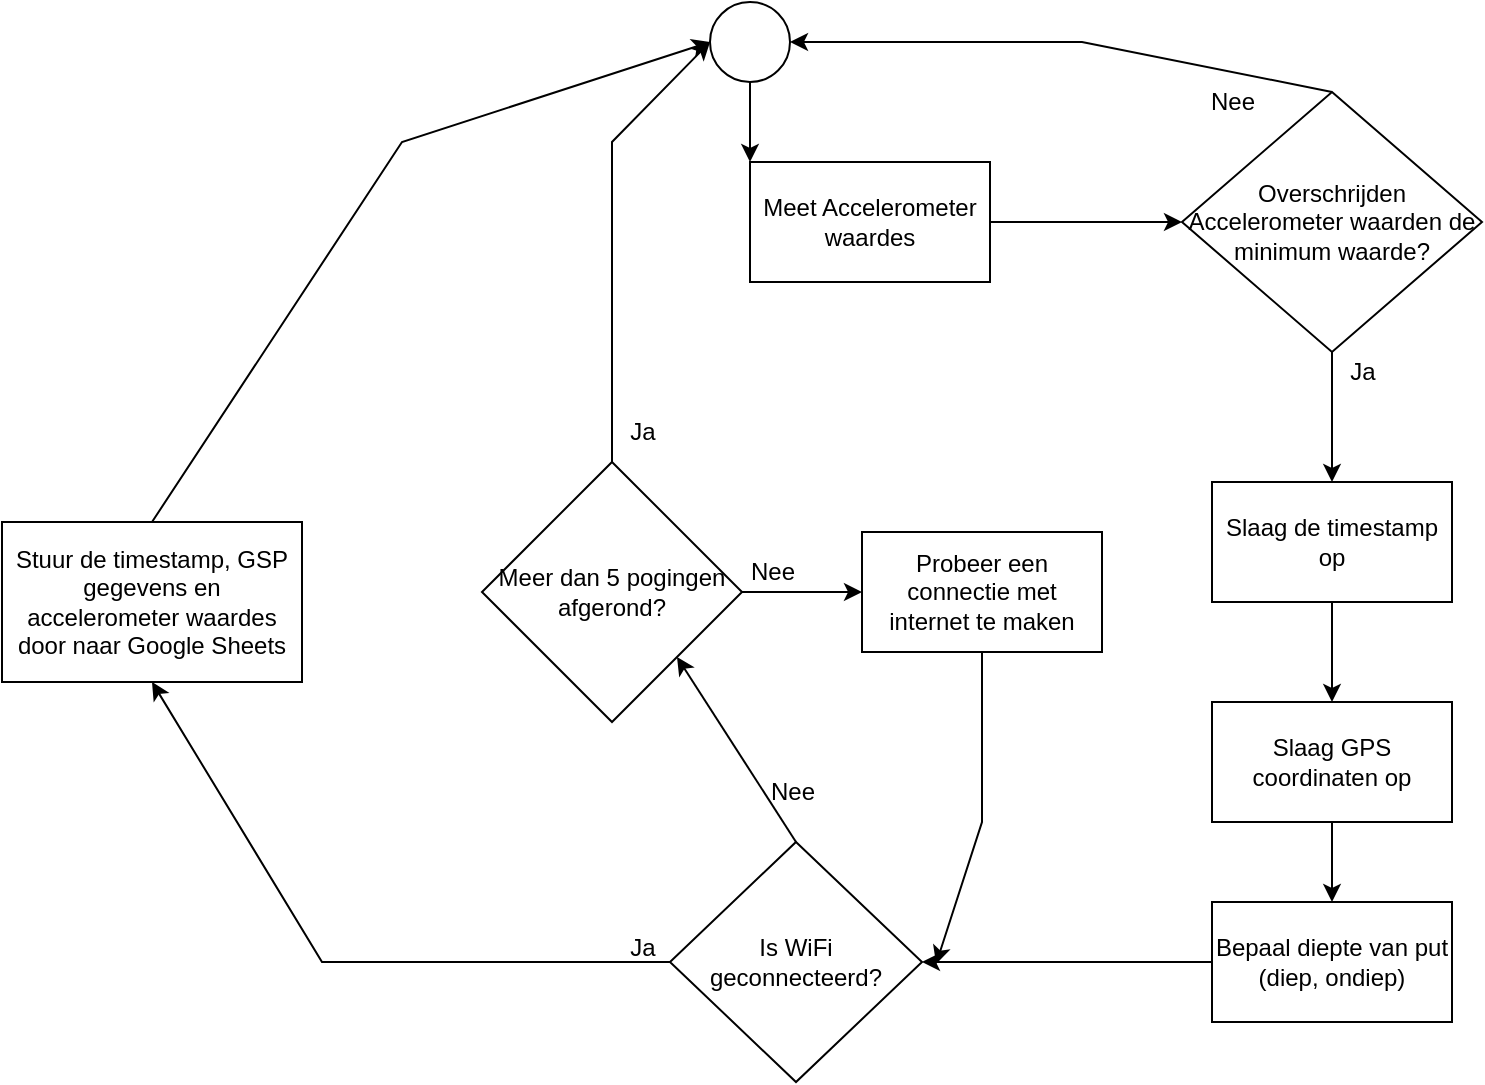 <mxfile version="24.2.0" type="device">
  <diagram name="Page-1" id="YgMWZAHALEPImeOwxwuO">
    <mxGraphModel dx="1114" dy="592" grid="1" gridSize="10" guides="1" tooltips="1" connect="1" arrows="1" fold="1" page="1" pageScale="1" pageWidth="827" pageHeight="1169" math="0" shadow="0">
      <root>
        <mxCell id="0" />
        <mxCell id="1" parent="0" />
        <mxCell id="h7UATX0mUAIy__2IfEA--1" value="" style="ellipse;whiteSpace=wrap;html=1;aspect=fixed;" parent="1" vertex="1">
          <mxGeometry x="394" width="40" height="40" as="geometry" />
        </mxCell>
        <mxCell id="h7UATX0mUAIy__2IfEA--3" value="Meet Accelerometer waardes" style="rounded=0;whiteSpace=wrap;html=1;" parent="1" vertex="1">
          <mxGeometry x="414" y="80" width="120" height="60" as="geometry" />
        </mxCell>
        <mxCell id="h7UATX0mUAIy__2IfEA--5" value="Overschrijden Accelerometer waarden de minimum waarde?" style="rhombus;whiteSpace=wrap;html=1;" parent="1" vertex="1">
          <mxGeometry x="630" y="45" width="150" height="130" as="geometry" />
        </mxCell>
        <mxCell id="h7UATX0mUAIy__2IfEA--6" value="Slaag GPS coordinaten op" style="rounded=0;whiteSpace=wrap;html=1;" parent="1" vertex="1">
          <mxGeometry x="645" y="350" width="120" height="60" as="geometry" />
        </mxCell>
        <mxCell id="h7UATX0mUAIy__2IfEA--7" value="" style="endArrow=classic;html=1;rounded=0;exitX=0.5;exitY=1;exitDx=0;exitDy=0;entryX=0;entryY=0;entryDx=0;entryDy=0;" parent="1" source="h7UATX0mUAIy__2IfEA--1" target="h7UATX0mUAIy__2IfEA--3" edge="1">
          <mxGeometry width="50" height="50" relative="1" as="geometry">
            <mxPoint x="230" y="240" as="sourcePoint" />
            <mxPoint x="280" y="190" as="targetPoint" />
          </mxGeometry>
        </mxCell>
        <mxCell id="h7UATX0mUAIy__2IfEA--8" value="" style="endArrow=classic;html=1;rounded=0;entryX=0;entryY=0.5;entryDx=0;entryDy=0;exitX=1;exitY=0.5;exitDx=0;exitDy=0;" parent="1" source="h7UATX0mUAIy__2IfEA--3" target="h7UATX0mUAIy__2IfEA--5" edge="1">
          <mxGeometry width="50" height="50" relative="1" as="geometry">
            <mxPoint x="590" y="150" as="sourcePoint" />
            <mxPoint x="640" y="100" as="targetPoint" />
          </mxGeometry>
        </mxCell>
        <mxCell id="h7UATX0mUAIy__2IfEA--9" value="" style="endArrow=classic;html=1;rounded=0;entryX=1;entryY=0.5;entryDx=0;entryDy=0;exitX=0.5;exitY=0;exitDx=0;exitDy=0;" parent="1" source="h7UATX0mUAIy__2IfEA--5" target="h7UATX0mUAIy__2IfEA--1" edge="1">
          <mxGeometry width="50" height="50" relative="1" as="geometry">
            <mxPoint x="690" y="170" as="sourcePoint" />
            <mxPoint x="610" y="50" as="targetPoint" />
            <Array as="points">
              <mxPoint x="580" y="20" />
            </Array>
          </mxGeometry>
        </mxCell>
        <mxCell id="h7UATX0mUAIy__2IfEA--10" value="Nee" style="text;html=1;align=center;verticalAlign=middle;resizable=0;points=[];autosize=1;strokeColor=none;fillColor=none;" parent="1" vertex="1">
          <mxGeometry x="630" y="35" width="50" height="30" as="geometry" />
        </mxCell>
        <mxCell id="h7UATX0mUAIy__2IfEA--11" value="" style="endArrow=classic;html=1;rounded=0;entryX=0.5;entryY=0;entryDx=0;entryDy=0;exitX=0.5;exitY=1;exitDx=0;exitDy=0;" parent="1" source="h7UATX0mUAIy__2IfEA--25" target="h7UATX0mUAIy__2IfEA--6" edge="1">
          <mxGeometry width="50" height="50" relative="1" as="geometry">
            <mxPoint x="680" y="310" as="sourcePoint" />
            <mxPoint x="685" y="320" as="targetPoint" />
          </mxGeometry>
        </mxCell>
        <mxCell id="h7UATX0mUAIy__2IfEA--12" value="Bepaal diepte van put&lt;div&gt;(diep, ondiep)&lt;/div&gt;" style="rounded=0;whiteSpace=wrap;html=1;" parent="1" vertex="1">
          <mxGeometry x="645" y="450" width="120" height="60" as="geometry" />
        </mxCell>
        <mxCell id="h7UATX0mUAIy__2IfEA--14" value="Ja" style="text;html=1;align=center;verticalAlign=middle;resizable=0;points=[];autosize=1;strokeColor=none;fillColor=none;" parent="1" vertex="1">
          <mxGeometry x="700" y="170" width="40" height="30" as="geometry" />
        </mxCell>
        <mxCell id="h7UATX0mUAIy__2IfEA--15" value="" style="endArrow=classic;html=1;rounded=0;exitX=0.5;exitY=1;exitDx=0;exitDy=0;entryX=0.5;entryY=0;entryDx=0;entryDy=0;" parent="1" source="h7UATX0mUAIy__2IfEA--6" target="h7UATX0mUAIy__2IfEA--12" edge="1">
          <mxGeometry width="50" height="50" relative="1" as="geometry">
            <mxPoint x="510" y="440" as="sourcePoint" />
            <mxPoint x="560" y="390" as="targetPoint" />
          </mxGeometry>
        </mxCell>
        <mxCell id="h7UATX0mUAIy__2IfEA--16" value="Is WiFi geconnecteerd?" style="rhombus;whiteSpace=wrap;html=1;" parent="1" vertex="1">
          <mxGeometry x="374" y="420" width="126" height="120" as="geometry" />
        </mxCell>
        <mxCell id="h7UATX0mUAIy__2IfEA--17" value="" style="endArrow=classic;html=1;rounded=0;exitX=0;exitY=0.5;exitDx=0;exitDy=0;entryX=1;entryY=0.5;entryDx=0;entryDy=0;" parent="1" source="h7UATX0mUAIy__2IfEA--12" target="h7UATX0mUAIy__2IfEA--16" edge="1">
          <mxGeometry width="50" height="50" relative="1" as="geometry">
            <mxPoint x="550" y="500" as="sourcePoint" />
            <mxPoint x="600" y="450" as="targetPoint" />
          </mxGeometry>
        </mxCell>
        <mxCell id="h7UATX0mUAIy__2IfEA--18" value="Meer dan 5 pogingen afgerond?" style="rhombus;whiteSpace=wrap;html=1;" parent="1" vertex="1">
          <mxGeometry x="280" y="230" width="130" height="130" as="geometry" />
        </mxCell>
        <mxCell id="h7UATX0mUAIy__2IfEA--19" value="" style="endArrow=classic;html=1;rounded=0;exitX=0.5;exitY=0;exitDx=0;exitDy=0;entryX=1;entryY=1;entryDx=0;entryDy=0;" parent="1" source="h7UATX0mUAIy__2IfEA--16" target="h7UATX0mUAIy__2IfEA--18" edge="1">
          <mxGeometry width="50" height="50" relative="1" as="geometry">
            <mxPoint x="440" y="400" as="sourcePoint" />
            <mxPoint x="380" y="340" as="targetPoint" />
          </mxGeometry>
        </mxCell>
        <mxCell id="h7UATX0mUAIy__2IfEA--20" value="Nee" style="text;html=1;align=center;verticalAlign=middle;resizable=0;points=[];autosize=1;strokeColor=none;fillColor=none;" parent="1" vertex="1">
          <mxGeometry x="410" y="380" width="50" height="30" as="geometry" />
        </mxCell>
        <mxCell id="h7UATX0mUAIy__2IfEA--21" value="Probeer een connectie met internet te maken" style="rounded=0;whiteSpace=wrap;html=1;" parent="1" vertex="1">
          <mxGeometry x="470" y="265" width="120" height="60" as="geometry" />
        </mxCell>
        <mxCell id="h7UATX0mUAIy__2IfEA--22" value="" style="endArrow=classic;html=1;rounded=0;exitX=1;exitY=0.5;exitDx=0;exitDy=0;entryX=0;entryY=0.5;entryDx=0;entryDy=0;" parent="1" source="h7UATX0mUAIy__2IfEA--18" target="h7UATX0mUAIy__2IfEA--21" edge="1">
          <mxGeometry width="50" height="50" relative="1" as="geometry">
            <mxPoint x="410" y="250" as="sourcePoint" />
            <mxPoint x="460" y="200" as="targetPoint" />
          </mxGeometry>
        </mxCell>
        <mxCell id="h7UATX0mUAIy__2IfEA--23" value="" style="endArrow=classic;html=1;rounded=0;exitX=0.5;exitY=1;exitDx=0;exitDy=0;entryX=1.056;entryY=0.508;entryDx=0;entryDy=0;entryPerimeter=0;" parent="1" source="h7UATX0mUAIy__2IfEA--21" target="h7UATX0mUAIy__2IfEA--16" edge="1">
          <mxGeometry width="50" height="50" relative="1" as="geometry">
            <mxPoint x="530" y="400" as="sourcePoint" />
            <mxPoint x="580" y="350" as="targetPoint" />
            <Array as="points">
              <mxPoint x="530" y="410" />
            </Array>
          </mxGeometry>
        </mxCell>
        <mxCell id="h7UATX0mUAIy__2IfEA--24" value="Stuur de timestamp, GSP gegevens en accelerometer waardes door naar Google Sheets" style="rounded=0;whiteSpace=wrap;html=1;" parent="1" vertex="1">
          <mxGeometry x="40" y="260" width="150" height="80" as="geometry" />
        </mxCell>
        <mxCell id="h7UATX0mUAIy__2IfEA--25" value="Slaag de timestamp op" style="rounded=0;whiteSpace=wrap;html=1;" parent="1" vertex="1">
          <mxGeometry x="645" y="240" width="120" height="60" as="geometry" />
        </mxCell>
        <mxCell id="h7UATX0mUAIy__2IfEA--26" value="" style="endArrow=classic;html=1;rounded=0;exitX=0.5;exitY=1;exitDx=0;exitDy=0;entryX=0.5;entryY=0;entryDx=0;entryDy=0;" parent="1" source="h7UATX0mUAIy__2IfEA--5" target="h7UATX0mUAIy__2IfEA--25" edge="1">
          <mxGeometry width="50" height="50" relative="1" as="geometry">
            <mxPoint x="600" y="240" as="sourcePoint" />
            <mxPoint x="650" y="190" as="targetPoint" />
          </mxGeometry>
        </mxCell>
        <mxCell id="h7UATX0mUAIy__2IfEA--27" value="Nee" style="text;html=1;align=center;verticalAlign=middle;resizable=0;points=[];autosize=1;strokeColor=none;fillColor=none;" parent="1" vertex="1">
          <mxGeometry x="400" y="270" width="50" height="30" as="geometry" />
        </mxCell>
        <mxCell id="h7UATX0mUAIy__2IfEA--28" value="" style="endArrow=classic;html=1;rounded=0;entryX=0;entryY=0.5;entryDx=0;entryDy=0;exitX=0.5;exitY=0;exitDx=0;exitDy=0;" parent="1" source="h7UATX0mUAIy__2IfEA--18" target="h7UATX0mUAIy__2IfEA--1" edge="1">
          <mxGeometry width="50" height="50" relative="1" as="geometry">
            <mxPoint x="350" y="280" as="sourcePoint" />
            <mxPoint x="400" y="230" as="targetPoint" />
            <Array as="points">
              <mxPoint x="345" y="70" />
            </Array>
          </mxGeometry>
        </mxCell>
        <mxCell id="h7UATX0mUAIy__2IfEA--29" value="Ja" style="text;html=1;align=center;verticalAlign=middle;resizable=0;points=[];autosize=1;strokeColor=none;fillColor=none;" parent="1" vertex="1">
          <mxGeometry x="340" y="200" width="40" height="30" as="geometry" />
        </mxCell>
        <mxCell id="h7UATX0mUAIy__2IfEA--30" value="" style="endArrow=classic;html=1;rounded=0;entryX=0.5;entryY=1;entryDx=0;entryDy=0;exitX=0;exitY=0.5;exitDx=0;exitDy=0;" parent="1" source="h7UATX0mUAIy__2IfEA--16" target="h7UATX0mUAIy__2IfEA--24" edge="1">
          <mxGeometry width="50" height="50" relative="1" as="geometry">
            <mxPoint x="350" y="460" as="sourcePoint" />
            <mxPoint x="400" y="230" as="targetPoint" />
            <Array as="points">
              <mxPoint x="200" y="480" />
            </Array>
          </mxGeometry>
        </mxCell>
        <mxCell id="h7UATX0mUAIy__2IfEA--31" value="Ja" style="text;html=1;align=center;verticalAlign=middle;resizable=0;points=[];autosize=1;strokeColor=none;fillColor=none;" parent="1" vertex="1">
          <mxGeometry x="340" y="458" width="40" height="30" as="geometry" />
        </mxCell>
        <mxCell id="h7UATX0mUAIy__2IfEA--32" value="" style="endArrow=classic;html=1;rounded=0;entryX=0;entryY=0.5;entryDx=0;entryDy=0;exitX=0.5;exitY=0;exitDx=0;exitDy=0;" parent="1" source="h7UATX0mUAIy__2IfEA--24" target="h7UATX0mUAIy__2IfEA--1" edge="1">
          <mxGeometry width="50" height="50" relative="1" as="geometry">
            <mxPoint x="100" y="220" as="sourcePoint" />
            <mxPoint x="170" y="210" as="targetPoint" />
            <Array as="points">
              <mxPoint x="240" y="70" />
            </Array>
          </mxGeometry>
        </mxCell>
      </root>
    </mxGraphModel>
  </diagram>
</mxfile>
